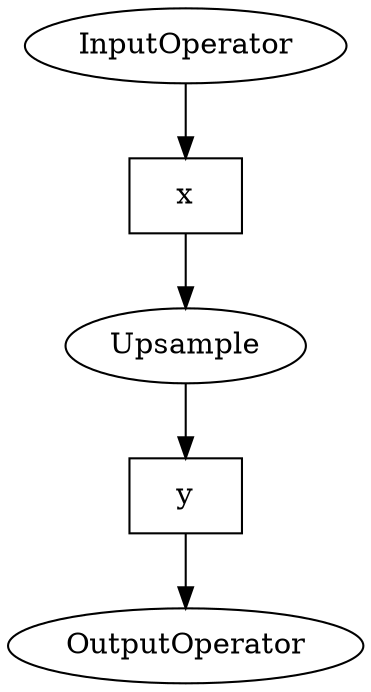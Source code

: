 digraph {
  InputOperator_94845818735984 [label=InputOperator]
  InputOperator_94845818735984 -> x
  x [shape=rect]
  Upsample_94845818826000 [label=Upsample]
  x -> Upsample_94845818826000
  Upsample_94845818826000 -> y
  y [shape=rect]
  OutputOperator_94845818767568 [label=OutputOperator]
  y -> OutputOperator_94845818767568
}
